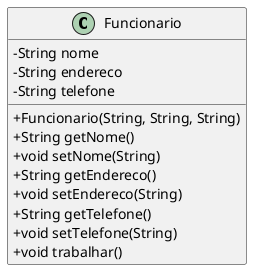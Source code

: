 @startuml
skinparam classAttributeIconSize 0

class Funcionario {
    -String nome
    -String endereco
    -String telefone
    +Funcionario(String, String, String)
    +String getNome()
    +void setNome(String)
    +String getEndereco()
    +void setEndereco(String)
    +String getTelefone()
    +void setTelefone(String)
    +void trabalhar()
}

@enduml

@startuml
skinparam classAttributeIconSize 0
class Livro {
    - titulo: String
    - autor: String
    - ISBN: String
    - disponibilidade: Boolean
    + numInstancias: static int
    + final double PI = 3.14

    + getTitulo(): String
    + setTitulo(titulo: String): void
    + getAutor(): String
    + setAutor(autor: String): void
    + isDisponivel(): Boolean
    + setDisponibilidade(disp: Boolean): void
    + Livro(titulo: String, autor: String)
    + static valorAbsoluto(x: int): int
}
@enduml

@startuml
left to right direction
skinparam classAttributeIconSize 0
class Ator {
    - nom_ator: String
}

class Filme {
    - tit_filme: String
    - dur_filme: Time
}

class Atuacao {
    - papel: String
}



Ator "1..*" -- "1..*" Filme : atua
(Ator, Filme) .. Atuacao
class Atuacao {
  drop()
  cancel()
}


@enduml

